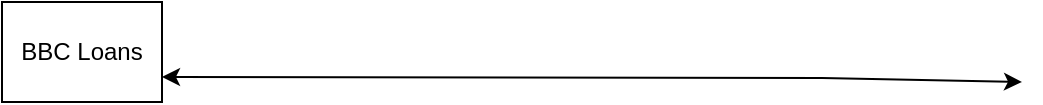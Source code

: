 <mxfile version="20.7.4" type="github">
  <diagram id="uyDM7LRN-ApUDL9YbGpz" name="Page-1">
    <mxGraphModel dx="2261" dy="756" grid="1" gridSize="10" guides="1" tooltips="1" connect="1" arrows="1" fold="1" page="1" pageScale="1" pageWidth="827" pageHeight="1169" math="0" shadow="0">
      <root>
        <mxCell id="0" />
        <mxCell id="1" parent="0" />
        <mxCell id="0vSUA12DxDRuGWy-UQjE-1" value="BBC Loans" style="rounded=0;whiteSpace=wrap;html=1;" vertex="1" parent="1">
          <mxGeometry x="-180" y="110" width="80" height="50" as="geometry" />
        </mxCell>
        <mxCell id="0vSUA12DxDRuGWy-UQjE-3" value="" style="endArrow=classic;startArrow=classic;html=1;rounded=0;exitX=1;exitY=0.75;exitDx=0;exitDy=0;" edge="1" parent="1" source="0vSUA12DxDRuGWy-UQjE-1">
          <mxGeometry width="50" height="50" relative="1" as="geometry">
            <mxPoint x="390" y="410" as="sourcePoint" />
            <mxPoint x="330" y="150" as="targetPoint" />
            <Array as="points">
              <mxPoint x="230" y="148" />
            </Array>
          </mxGeometry>
        </mxCell>
      </root>
    </mxGraphModel>
  </diagram>
</mxfile>
